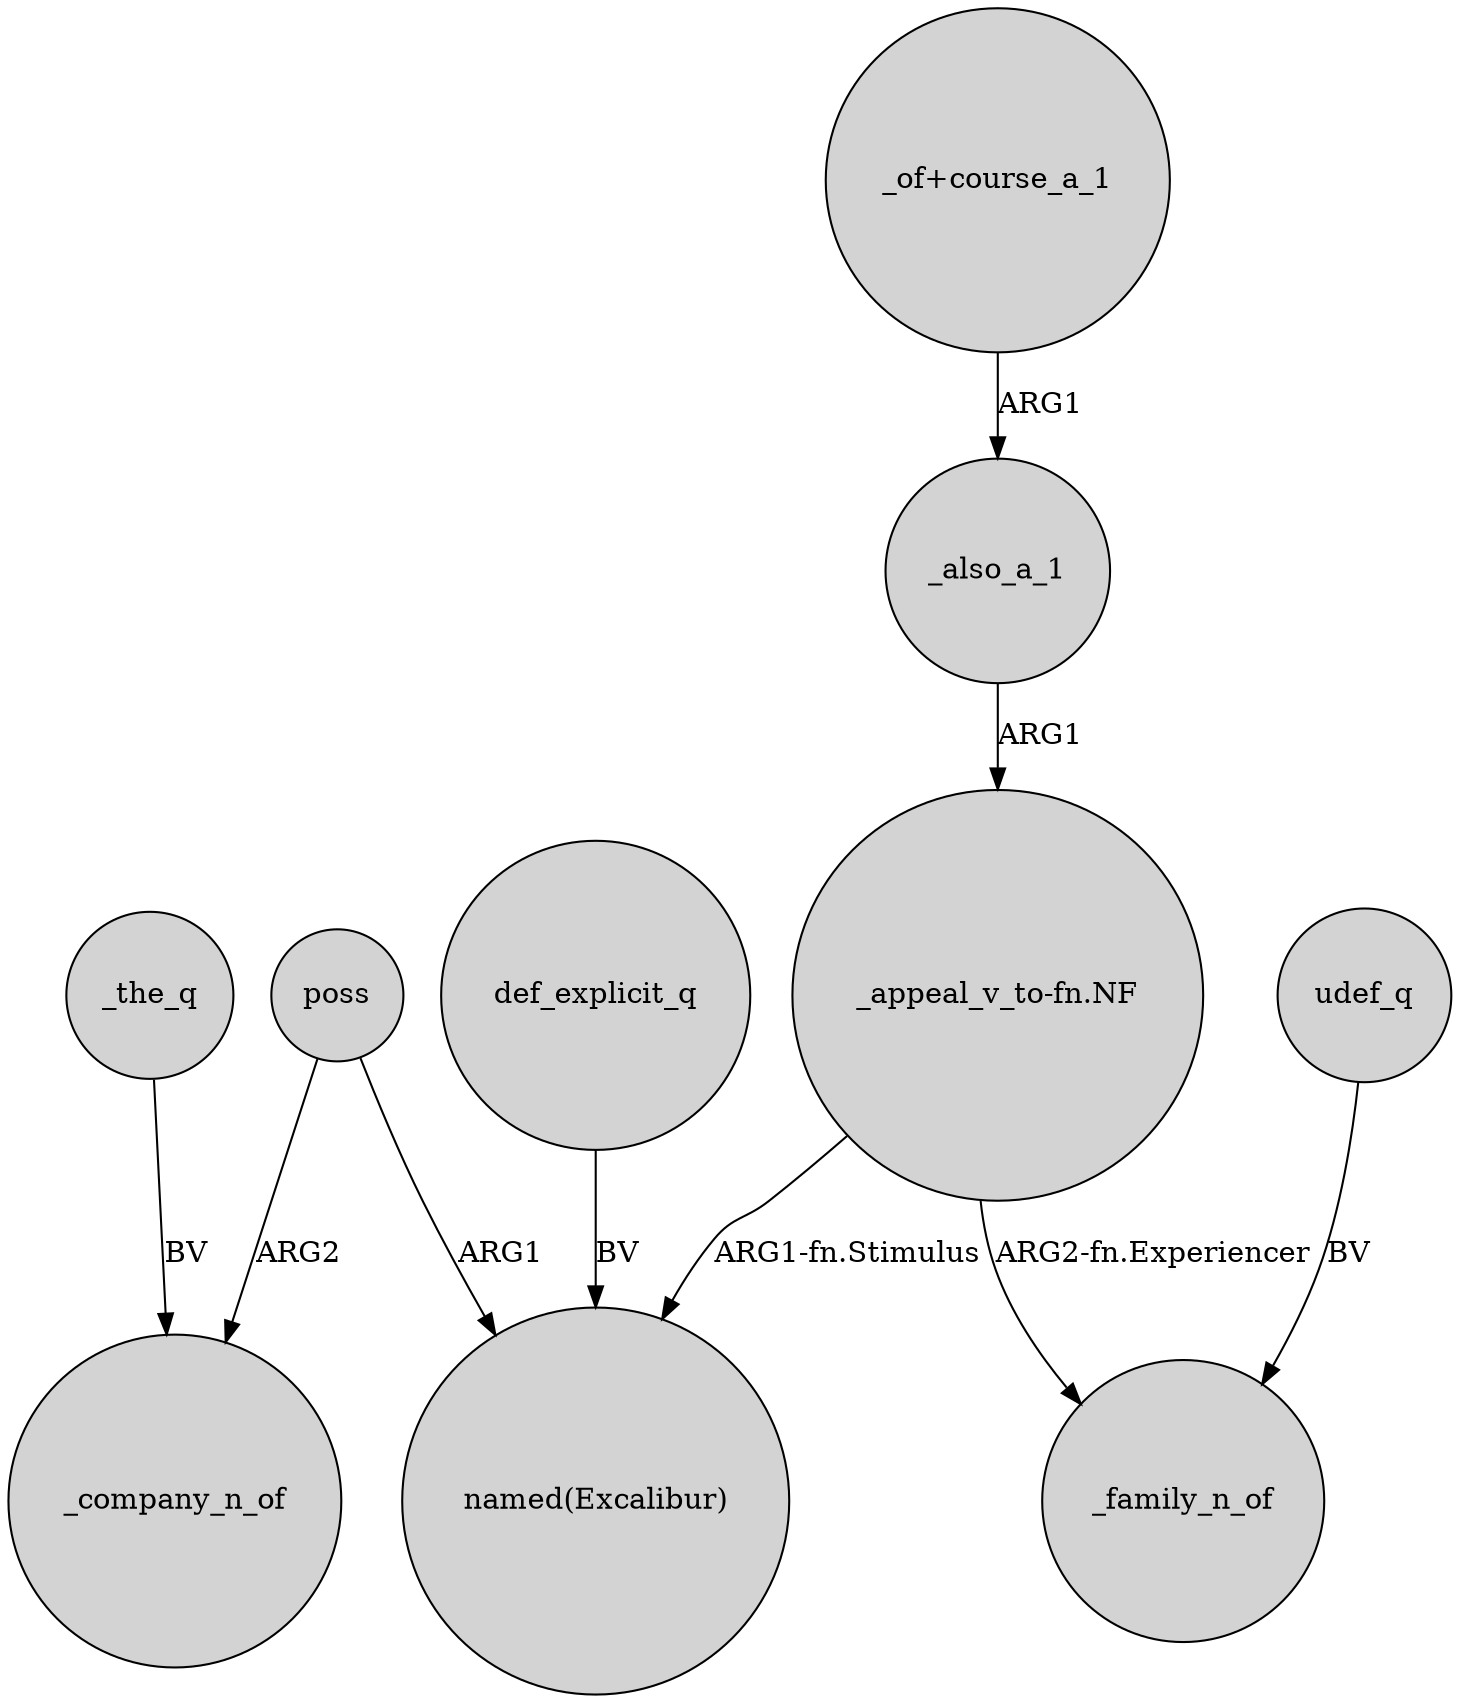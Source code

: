 digraph {
	node [shape=circle style=filled]
	"_appeal_v_to-fn.NF" -> "named(Excalibur)" [label="ARG1-fn.Stimulus"]
	"_appeal_v_to-fn.NF" -> _family_n_of [label="ARG2-fn.Experiencer"]
	poss -> _company_n_of [label=ARG2]
	poss -> "named(Excalibur)" [label=ARG1]
	"_of+course_a_1" -> _also_a_1 [label=ARG1]
	udef_q -> _family_n_of [label=BV]
	_also_a_1 -> "_appeal_v_to-fn.NF" [label=ARG1]
	def_explicit_q -> "named(Excalibur)" [label=BV]
	_the_q -> _company_n_of [label=BV]
}
